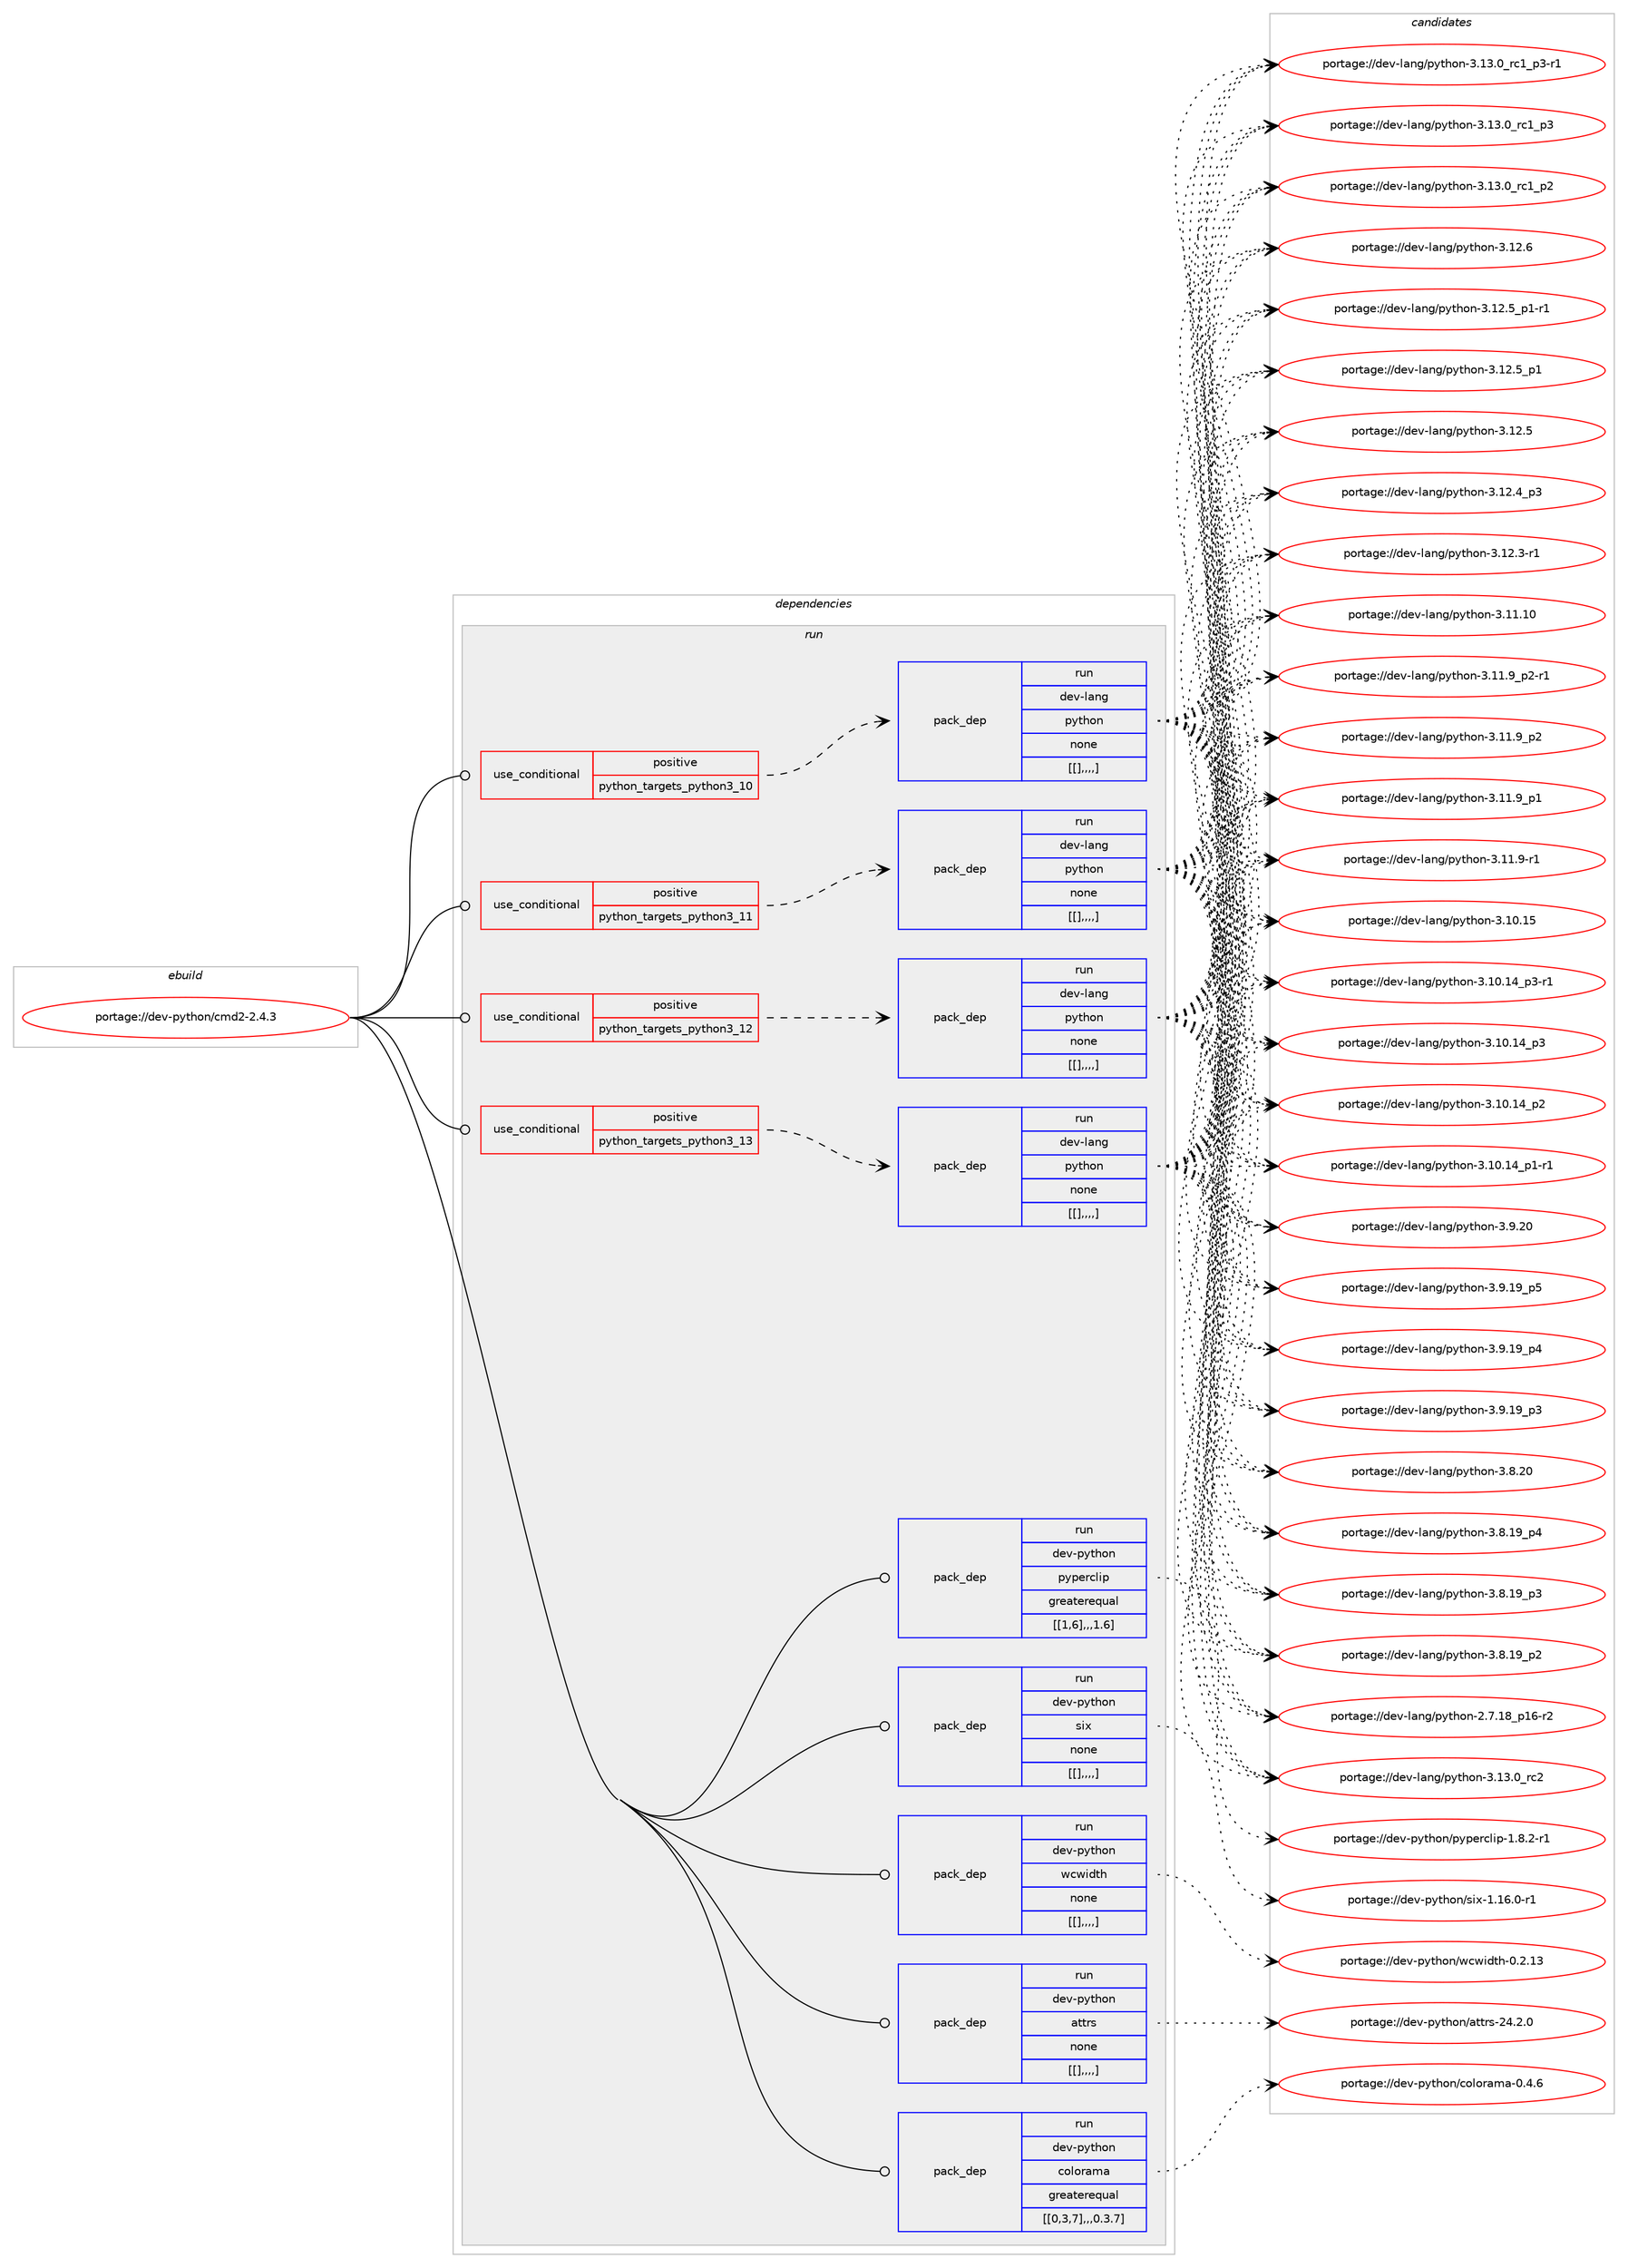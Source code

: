 digraph prolog {

# *************
# Graph options
# *************

newrank=true;
concentrate=true;
compound=true;
graph [rankdir=LR,fontname=Helvetica,fontsize=10,ranksep=1.5];#, ranksep=2.5, nodesep=0.2];
edge  [arrowhead=vee];
node  [fontname=Helvetica,fontsize=10];

# **********
# The ebuild
# **********

subgraph cluster_leftcol {
color=gray;
label=<<i>ebuild</i>>;
id [label="portage://dev-python/cmd2-2.4.3", color=red, width=4, href="../dev-python/cmd2-2.4.3.svg"];
}

# ****************
# The dependencies
# ****************

subgraph cluster_midcol {
color=gray;
label=<<i>dependencies</i>>;
subgraph cluster_compile {
fillcolor="#eeeeee";
style=filled;
label=<<i>compile</i>>;
}
subgraph cluster_compileandrun {
fillcolor="#eeeeee";
style=filled;
label=<<i>compile and run</i>>;
}
subgraph cluster_run {
fillcolor="#eeeeee";
style=filled;
label=<<i>run</i>>;
subgraph cond32334 {
dependency144837 [label=<<TABLE BORDER="0" CELLBORDER="1" CELLSPACING="0" CELLPADDING="4"><TR><TD ROWSPAN="3" CELLPADDING="10">use_conditional</TD></TR><TR><TD>positive</TD></TR><TR><TD>python_targets_python3_10</TD></TR></TABLE>>, shape=none, color=red];
subgraph pack111286 {
dependency144838 [label=<<TABLE BORDER="0" CELLBORDER="1" CELLSPACING="0" CELLPADDING="4" WIDTH="220"><TR><TD ROWSPAN="6" CELLPADDING="30">pack_dep</TD></TR><TR><TD WIDTH="110">run</TD></TR><TR><TD>dev-lang</TD></TR><TR><TD>python</TD></TR><TR><TD>none</TD></TR><TR><TD>[[],,,,]</TD></TR></TABLE>>, shape=none, color=blue];
}
dependency144837:e -> dependency144838:w [weight=20,style="dashed",arrowhead="vee"];
}
id:e -> dependency144837:w [weight=20,style="solid",arrowhead="odot"];
subgraph cond32335 {
dependency144839 [label=<<TABLE BORDER="0" CELLBORDER="1" CELLSPACING="0" CELLPADDING="4"><TR><TD ROWSPAN="3" CELLPADDING="10">use_conditional</TD></TR><TR><TD>positive</TD></TR><TR><TD>python_targets_python3_11</TD></TR></TABLE>>, shape=none, color=red];
subgraph pack111287 {
dependency144840 [label=<<TABLE BORDER="0" CELLBORDER="1" CELLSPACING="0" CELLPADDING="4" WIDTH="220"><TR><TD ROWSPAN="6" CELLPADDING="30">pack_dep</TD></TR><TR><TD WIDTH="110">run</TD></TR><TR><TD>dev-lang</TD></TR><TR><TD>python</TD></TR><TR><TD>none</TD></TR><TR><TD>[[],,,,]</TD></TR></TABLE>>, shape=none, color=blue];
}
dependency144839:e -> dependency144840:w [weight=20,style="dashed",arrowhead="vee"];
}
id:e -> dependency144839:w [weight=20,style="solid",arrowhead="odot"];
subgraph cond32336 {
dependency144841 [label=<<TABLE BORDER="0" CELLBORDER="1" CELLSPACING="0" CELLPADDING="4"><TR><TD ROWSPAN="3" CELLPADDING="10">use_conditional</TD></TR><TR><TD>positive</TD></TR><TR><TD>python_targets_python3_12</TD></TR></TABLE>>, shape=none, color=red];
subgraph pack111288 {
dependency144842 [label=<<TABLE BORDER="0" CELLBORDER="1" CELLSPACING="0" CELLPADDING="4" WIDTH="220"><TR><TD ROWSPAN="6" CELLPADDING="30">pack_dep</TD></TR><TR><TD WIDTH="110">run</TD></TR><TR><TD>dev-lang</TD></TR><TR><TD>python</TD></TR><TR><TD>none</TD></TR><TR><TD>[[],,,,]</TD></TR></TABLE>>, shape=none, color=blue];
}
dependency144841:e -> dependency144842:w [weight=20,style="dashed",arrowhead="vee"];
}
id:e -> dependency144841:w [weight=20,style="solid",arrowhead="odot"];
subgraph cond32337 {
dependency144843 [label=<<TABLE BORDER="0" CELLBORDER="1" CELLSPACING="0" CELLPADDING="4"><TR><TD ROWSPAN="3" CELLPADDING="10">use_conditional</TD></TR><TR><TD>positive</TD></TR><TR><TD>python_targets_python3_13</TD></TR></TABLE>>, shape=none, color=red];
subgraph pack111289 {
dependency144844 [label=<<TABLE BORDER="0" CELLBORDER="1" CELLSPACING="0" CELLPADDING="4" WIDTH="220"><TR><TD ROWSPAN="6" CELLPADDING="30">pack_dep</TD></TR><TR><TD WIDTH="110">run</TD></TR><TR><TD>dev-lang</TD></TR><TR><TD>python</TD></TR><TR><TD>none</TD></TR><TR><TD>[[],,,,]</TD></TR></TABLE>>, shape=none, color=blue];
}
dependency144843:e -> dependency144844:w [weight=20,style="dashed",arrowhead="vee"];
}
id:e -> dependency144843:w [weight=20,style="solid",arrowhead="odot"];
subgraph pack111290 {
dependency144845 [label=<<TABLE BORDER="0" CELLBORDER="1" CELLSPACING="0" CELLPADDING="4" WIDTH="220"><TR><TD ROWSPAN="6" CELLPADDING="30">pack_dep</TD></TR><TR><TD WIDTH="110">run</TD></TR><TR><TD>dev-python</TD></TR><TR><TD>attrs</TD></TR><TR><TD>none</TD></TR><TR><TD>[[],,,,]</TD></TR></TABLE>>, shape=none, color=blue];
}
id:e -> dependency144845:w [weight=20,style="solid",arrowhead="odot"];
subgraph pack111291 {
dependency144846 [label=<<TABLE BORDER="0" CELLBORDER="1" CELLSPACING="0" CELLPADDING="4" WIDTH="220"><TR><TD ROWSPAN="6" CELLPADDING="30">pack_dep</TD></TR><TR><TD WIDTH="110">run</TD></TR><TR><TD>dev-python</TD></TR><TR><TD>colorama</TD></TR><TR><TD>greaterequal</TD></TR><TR><TD>[[0,3,7],,,0.3.7]</TD></TR></TABLE>>, shape=none, color=blue];
}
id:e -> dependency144846:w [weight=20,style="solid",arrowhead="odot"];
subgraph pack111292 {
dependency144847 [label=<<TABLE BORDER="0" CELLBORDER="1" CELLSPACING="0" CELLPADDING="4" WIDTH="220"><TR><TD ROWSPAN="6" CELLPADDING="30">pack_dep</TD></TR><TR><TD WIDTH="110">run</TD></TR><TR><TD>dev-python</TD></TR><TR><TD>pyperclip</TD></TR><TR><TD>greaterequal</TD></TR><TR><TD>[[1,6],,,1.6]</TD></TR></TABLE>>, shape=none, color=blue];
}
id:e -> dependency144847:w [weight=20,style="solid",arrowhead="odot"];
subgraph pack111293 {
dependency144848 [label=<<TABLE BORDER="0" CELLBORDER="1" CELLSPACING="0" CELLPADDING="4" WIDTH="220"><TR><TD ROWSPAN="6" CELLPADDING="30">pack_dep</TD></TR><TR><TD WIDTH="110">run</TD></TR><TR><TD>dev-python</TD></TR><TR><TD>six</TD></TR><TR><TD>none</TD></TR><TR><TD>[[],,,,]</TD></TR></TABLE>>, shape=none, color=blue];
}
id:e -> dependency144848:w [weight=20,style="solid",arrowhead="odot"];
subgraph pack111294 {
dependency144849 [label=<<TABLE BORDER="0" CELLBORDER="1" CELLSPACING="0" CELLPADDING="4" WIDTH="220"><TR><TD ROWSPAN="6" CELLPADDING="30">pack_dep</TD></TR><TR><TD WIDTH="110">run</TD></TR><TR><TD>dev-python</TD></TR><TR><TD>wcwidth</TD></TR><TR><TD>none</TD></TR><TR><TD>[[],,,,]</TD></TR></TABLE>>, shape=none, color=blue];
}
id:e -> dependency144849:w [weight=20,style="solid",arrowhead="odot"];
}
}

# **************
# The candidates
# **************

subgraph cluster_choices {
rank=same;
color=gray;
label=<<i>candidates</i>>;

subgraph choice111286 {
color=black;
nodesep=1;
choice10010111845108971101034711212111610411111045514649514648951149950 [label="portage://dev-lang/python-3.13.0_rc2", color=red, width=4,href="../dev-lang/python-3.13.0_rc2.svg"];
choice1001011184510897110103471121211161041111104551464951464895114994995112514511449 [label="portage://dev-lang/python-3.13.0_rc1_p3-r1", color=red, width=4,href="../dev-lang/python-3.13.0_rc1_p3-r1.svg"];
choice100101118451089711010347112121116104111110455146495146489511499499511251 [label="portage://dev-lang/python-3.13.0_rc1_p3", color=red, width=4,href="../dev-lang/python-3.13.0_rc1_p3.svg"];
choice100101118451089711010347112121116104111110455146495146489511499499511250 [label="portage://dev-lang/python-3.13.0_rc1_p2", color=red, width=4,href="../dev-lang/python-3.13.0_rc1_p2.svg"];
choice10010111845108971101034711212111610411111045514649504654 [label="portage://dev-lang/python-3.12.6", color=red, width=4,href="../dev-lang/python-3.12.6.svg"];
choice1001011184510897110103471121211161041111104551464950465395112494511449 [label="portage://dev-lang/python-3.12.5_p1-r1", color=red, width=4,href="../dev-lang/python-3.12.5_p1-r1.svg"];
choice100101118451089711010347112121116104111110455146495046539511249 [label="portage://dev-lang/python-3.12.5_p1", color=red, width=4,href="../dev-lang/python-3.12.5_p1.svg"];
choice10010111845108971101034711212111610411111045514649504653 [label="portage://dev-lang/python-3.12.5", color=red, width=4,href="../dev-lang/python-3.12.5.svg"];
choice100101118451089711010347112121116104111110455146495046529511251 [label="portage://dev-lang/python-3.12.4_p3", color=red, width=4,href="../dev-lang/python-3.12.4_p3.svg"];
choice100101118451089711010347112121116104111110455146495046514511449 [label="portage://dev-lang/python-3.12.3-r1", color=red, width=4,href="../dev-lang/python-3.12.3-r1.svg"];
choice1001011184510897110103471121211161041111104551464949464948 [label="portage://dev-lang/python-3.11.10", color=red, width=4,href="../dev-lang/python-3.11.10.svg"];
choice1001011184510897110103471121211161041111104551464949465795112504511449 [label="portage://dev-lang/python-3.11.9_p2-r1", color=red, width=4,href="../dev-lang/python-3.11.9_p2-r1.svg"];
choice100101118451089711010347112121116104111110455146494946579511250 [label="portage://dev-lang/python-3.11.9_p2", color=red, width=4,href="../dev-lang/python-3.11.9_p2.svg"];
choice100101118451089711010347112121116104111110455146494946579511249 [label="portage://dev-lang/python-3.11.9_p1", color=red, width=4,href="../dev-lang/python-3.11.9_p1.svg"];
choice100101118451089711010347112121116104111110455146494946574511449 [label="portage://dev-lang/python-3.11.9-r1", color=red, width=4,href="../dev-lang/python-3.11.9-r1.svg"];
choice1001011184510897110103471121211161041111104551464948464953 [label="portage://dev-lang/python-3.10.15", color=red, width=4,href="../dev-lang/python-3.10.15.svg"];
choice100101118451089711010347112121116104111110455146494846495295112514511449 [label="portage://dev-lang/python-3.10.14_p3-r1", color=red, width=4,href="../dev-lang/python-3.10.14_p3-r1.svg"];
choice10010111845108971101034711212111610411111045514649484649529511251 [label="portage://dev-lang/python-3.10.14_p3", color=red, width=4,href="../dev-lang/python-3.10.14_p3.svg"];
choice10010111845108971101034711212111610411111045514649484649529511250 [label="portage://dev-lang/python-3.10.14_p2", color=red, width=4,href="../dev-lang/python-3.10.14_p2.svg"];
choice100101118451089711010347112121116104111110455146494846495295112494511449 [label="portage://dev-lang/python-3.10.14_p1-r1", color=red, width=4,href="../dev-lang/python-3.10.14_p1-r1.svg"];
choice10010111845108971101034711212111610411111045514657465048 [label="portage://dev-lang/python-3.9.20", color=red, width=4,href="../dev-lang/python-3.9.20.svg"];
choice100101118451089711010347112121116104111110455146574649579511253 [label="portage://dev-lang/python-3.9.19_p5", color=red, width=4,href="../dev-lang/python-3.9.19_p5.svg"];
choice100101118451089711010347112121116104111110455146574649579511252 [label="portage://dev-lang/python-3.9.19_p4", color=red, width=4,href="../dev-lang/python-3.9.19_p4.svg"];
choice100101118451089711010347112121116104111110455146574649579511251 [label="portage://dev-lang/python-3.9.19_p3", color=red, width=4,href="../dev-lang/python-3.9.19_p3.svg"];
choice10010111845108971101034711212111610411111045514656465048 [label="portage://dev-lang/python-3.8.20", color=red, width=4,href="../dev-lang/python-3.8.20.svg"];
choice100101118451089711010347112121116104111110455146564649579511252 [label="portage://dev-lang/python-3.8.19_p4", color=red, width=4,href="../dev-lang/python-3.8.19_p4.svg"];
choice100101118451089711010347112121116104111110455146564649579511251 [label="portage://dev-lang/python-3.8.19_p3", color=red, width=4,href="../dev-lang/python-3.8.19_p3.svg"];
choice100101118451089711010347112121116104111110455146564649579511250 [label="portage://dev-lang/python-3.8.19_p2", color=red, width=4,href="../dev-lang/python-3.8.19_p2.svg"];
choice100101118451089711010347112121116104111110455046554649569511249544511450 [label="portage://dev-lang/python-2.7.18_p16-r2", color=red, width=4,href="../dev-lang/python-2.7.18_p16-r2.svg"];
dependency144838:e -> choice10010111845108971101034711212111610411111045514649514648951149950:w [style=dotted,weight="100"];
dependency144838:e -> choice1001011184510897110103471121211161041111104551464951464895114994995112514511449:w [style=dotted,weight="100"];
dependency144838:e -> choice100101118451089711010347112121116104111110455146495146489511499499511251:w [style=dotted,weight="100"];
dependency144838:e -> choice100101118451089711010347112121116104111110455146495146489511499499511250:w [style=dotted,weight="100"];
dependency144838:e -> choice10010111845108971101034711212111610411111045514649504654:w [style=dotted,weight="100"];
dependency144838:e -> choice1001011184510897110103471121211161041111104551464950465395112494511449:w [style=dotted,weight="100"];
dependency144838:e -> choice100101118451089711010347112121116104111110455146495046539511249:w [style=dotted,weight="100"];
dependency144838:e -> choice10010111845108971101034711212111610411111045514649504653:w [style=dotted,weight="100"];
dependency144838:e -> choice100101118451089711010347112121116104111110455146495046529511251:w [style=dotted,weight="100"];
dependency144838:e -> choice100101118451089711010347112121116104111110455146495046514511449:w [style=dotted,weight="100"];
dependency144838:e -> choice1001011184510897110103471121211161041111104551464949464948:w [style=dotted,weight="100"];
dependency144838:e -> choice1001011184510897110103471121211161041111104551464949465795112504511449:w [style=dotted,weight="100"];
dependency144838:e -> choice100101118451089711010347112121116104111110455146494946579511250:w [style=dotted,weight="100"];
dependency144838:e -> choice100101118451089711010347112121116104111110455146494946579511249:w [style=dotted,weight="100"];
dependency144838:e -> choice100101118451089711010347112121116104111110455146494946574511449:w [style=dotted,weight="100"];
dependency144838:e -> choice1001011184510897110103471121211161041111104551464948464953:w [style=dotted,weight="100"];
dependency144838:e -> choice100101118451089711010347112121116104111110455146494846495295112514511449:w [style=dotted,weight="100"];
dependency144838:e -> choice10010111845108971101034711212111610411111045514649484649529511251:w [style=dotted,weight="100"];
dependency144838:e -> choice10010111845108971101034711212111610411111045514649484649529511250:w [style=dotted,weight="100"];
dependency144838:e -> choice100101118451089711010347112121116104111110455146494846495295112494511449:w [style=dotted,weight="100"];
dependency144838:e -> choice10010111845108971101034711212111610411111045514657465048:w [style=dotted,weight="100"];
dependency144838:e -> choice100101118451089711010347112121116104111110455146574649579511253:w [style=dotted,weight="100"];
dependency144838:e -> choice100101118451089711010347112121116104111110455146574649579511252:w [style=dotted,weight="100"];
dependency144838:e -> choice100101118451089711010347112121116104111110455146574649579511251:w [style=dotted,weight="100"];
dependency144838:e -> choice10010111845108971101034711212111610411111045514656465048:w [style=dotted,weight="100"];
dependency144838:e -> choice100101118451089711010347112121116104111110455146564649579511252:w [style=dotted,weight="100"];
dependency144838:e -> choice100101118451089711010347112121116104111110455146564649579511251:w [style=dotted,weight="100"];
dependency144838:e -> choice100101118451089711010347112121116104111110455146564649579511250:w [style=dotted,weight="100"];
dependency144838:e -> choice100101118451089711010347112121116104111110455046554649569511249544511450:w [style=dotted,weight="100"];
}
subgraph choice111287 {
color=black;
nodesep=1;
choice10010111845108971101034711212111610411111045514649514648951149950 [label="portage://dev-lang/python-3.13.0_rc2", color=red, width=4,href="../dev-lang/python-3.13.0_rc2.svg"];
choice1001011184510897110103471121211161041111104551464951464895114994995112514511449 [label="portage://dev-lang/python-3.13.0_rc1_p3-r1", color=red, width=4,href="../dev-lang/python-3.13.0_rc1_p3-r1.svg"];
choice100101118451089711010347112121116104111110455146495146489511499499511251 [label="portage://dev-lang/python-3.13.0_rc1_p3", color=red, width=4,href="../dev-lang/python-3.13.0_rc1_p3.svg"];
choice100101118451089711010347112121116104111110455146495146489511499499511250 [label="portage://dev-lang/python-3.13.0_rc1_p2", color=red, width=4,href="../dev-lang/python-3.13.0_rc1_p2.svg"];
choice10010111845108971101034711212111610411111045514649504654 [label="portage://dev-lang/python-3.12.6", color=red, width=4,href="../dev-lang/python-3.12.6.svg"];
choice1001011184510897110103471121211161041111104551464950465395112494511449 [label="portage://dev-lang/python-3.12.5_p1-r1", color=red, width=4,href="../dev-lang/python-3.12.5_p1-r1.svg"];
choice100101118451089711010347112121116104111110455146495046539511249 [label="portage://dev-lang/python-3.12.5_p1", color=red, width=4,href="../dev-lang/python-3.12.5_p1.svg"];
choice10010111845108971101034711212111610411111045514649504653 [label="portage://dev-lang/python-3.12.5", color=red, width=4,href="../dev-lang/python-3.12.5.svg"];
choice100101118451089711010347112121116104111110455146495046529511251 [label="portage://dev-lang/python-3.12.4_p3", color=red, width=4,href="../dev-lang/python-3.12.4_p3.svg"];
choice100101118451089711010347112121116104111110455146495046514511449 [label="portage://dev-lang/python-3.12.3-r1", color=red, width=4,href="../dev-lang/python-3.12.3-r1.svg"];
choice1001011184510897110103471121211161041111104551464949464948 [label="portage://dev-lang/python-3.11.10", color=red, width=4,href="../dev-lang/python-3.11.10.svg"];
choice1001011184510897110103471121211161041111104551464949465795112504511449 [label="portage://dev-lang/python-3.11.9_p2-r1", color=red, width=4,href="../dev-lang/python-3.11.9_p2-r1.svg"];
choice100101118451089711010347112121116104111110455146494946579511250 [label="portage://dev-lang/python-3.11.9_p2", color=red, width=4,href="../dev-lang/python-3.11.9_p2.svg"];
choice100101118451089711010347112121116104111110455146494946579511249 [label="portage://dev-lang/python-3.11.9_p1", color=red, width=4,href="../dev-lang/python-3.11.9_p1.svg"];
choice100101118451089711010347112121116104111110455146494946574511449 [label="portage://dev-lang/python-3.11.9-r1", color=red, width=4,href="../dev-lang/python-3.11.9-r1.svg"];
choice1001011184510897110103471121211161041111104551464948464953 [label="portage://dev-lang/python-3.10.15", color=red, width=4,href="../dev-lang/python-3.10.15.svg"];
choice100101118451089711010347112121116104111110455146494846495295112514511449 [label="portage://dev-lang/python-3.10.14_p3-r1", color=red, width=4,href="../dev-lang/python-3.10.14_p3-r1.svg"];
choice10010111845108971101034711212111610411111045514649484649529511251 [label="portage://dev-lang/python-3.10.14_p3", color=red, width=4,href="../dev-lang/python-3.10.14_p3.svg"];
choice10010111845108971101034711212111610411111045514649484649529511250 [label="portage://dev-lang/python-3.10.14_p2", color=red, width=4,href="../dev-lang/python-3.10.14_p2.svg"];
choice100101118451089711010347112121116104111110455146494846495295112494511449 [label="portage://dev-lang/python-3.10.14_p1-r1", color=red, width=4,href="../dev-lang/python-3.10.14_p1-r1.svg"];
choice10010111845108971101034711212111610411111045514657465048 [label="portage://dev-lang/python-3.9.20", color=red, width=4,href="../dev-lang/python-3.9.20.svg"];
choice100101118451089711010347112121116104111110455146574649579511253 [label="portage://dev-lang/python-3.9.19_p5", color=red, width=4,href="../dev-lang/python-3.9.19_p5.svg"];
choice100101118451089711010347112121116104111110455146574649579511252 [label="portage://dev-lang/python-3.9.19_p4", color=red, width=4,href="../dev-lang/python-3.9.19_p4.svg"];
choice100101118451089711010347112121116104111110455146574649579511251 [label="portage://dev-lang/python-3.9.19_p3", color=red, width=4,href="../dev-lang/python-3.9.19_p3.svg"];
choice10010111845108971101034711212111610411111045514656465048 [label="portage://dev-lang/python-3.8.20", color=red, width=4,href="../dev-lang/python-3.8.20.svg"];
choice100101118451089711010347112121116104111110455146564649579511252 [label="portage://dev-lang/python-3.8.19_p4", color=red, width=4,href="../dev-lang/python-3.8.19_p4.svg"];
choice100101118451089711010347112121116104111110455146564649579511251 [label="portage://dev-lang/python-3.8.19_p3", color=red, width=4,href="../dev-lang/python-3.8.19_p3.svg"];
choice100101118451089711010347112121116104111110455146564649579511250 [label="portage://dev-lang/python-3.8.19_p2", color=red, width=4,href="../dev-lang/python-3.8.19_p2.svg"];
choice100101118451089711010347112121116104111110455046554649569511249544511450 [label="portage://dev-lang/python-2.7.18_p16-r2", color=red, width=4,href="../dev-lang/python-2.7.18_p16-r2.svg"];
dependency144840:e -> choice10010111845108971101034711212111610411111045514649514648951149950:w [style=dotted,weight="100"];
dependency144840:e -> choice1001011184510897110103471121211161041111104551464951464895114994995112514511449:w [style=dotted,weight="100"];
dependency144840:e -> choice100101118451089711010347112121116104111110455146495146489511499499511251:w [style=dotted,weight="100"];
dependency144840:e -> choice100101118451089711010347112121116104111110455146495146489511499499511250:w [style=dotted,weight="100"];
dependency144840:e -> choice10010111845108971101034711212111610411111045514649504654:w [style=dotted,weight="100"];
dependency144840:e -> choice1001011184510897110103471121211161041111104551464950465395112494511449:w [style=dotted,weight="100"];
dependency144840:e -> choice100101118451089711010347112121116104111110455146495046539511249:w [style=dotted,weight="100"];
dependency144840:e -> choice10010111845108971101034711212111610411111045514649504653:w [style=dotted,weight="100"];
dependency144840:e -> choice100101118451089711010347112121116104111110455146495046529511251:w [style=dotted,weight="100"];
dependency144840:e -> choice100101118451089711010347112121116104111110455146495046514511449:w [style=dotted,weight="100"];
dependency144840:e -> choice1001011184510897110103471121211161041111104551464949464948:w [style=dotted,weight="100"];
dependency144840:e -> choice1001011184510897110103471121211161041111104551464949465795112504511449:w [style=dotted,weight="100"];
dependency144840:e -> choice100101118451089711010347112121116104111110455146494946579511250:w [style=dotted,weight="100"];
dependency144840:e -> choice100101118451089711010347112121116104111110455146494946579511249:w [style=dotted,weight="100"];
dependency144840:e -> choice100101118451089711010347112121116104111110455146494946574511449:w [style=dotted,weight="100"];
dependency144840:e -> choice1001011184510897110103471121211161041111104551464948464953:w [style=dotted,weight="100"];
dependency144840:e -> choice100101118451089711010347112121116104111110455146494846495295112514511449:w [style=dotted,weight="100"];
dependency144840:e -> choice10010111845108971101034711212111610411111045514649484649529511251:w [style=dotted,weight="100"];
dependency144840:e -> choice10010111845108971101034711212111610411111045514649484649529511250:w [style=dotted,weight="100"];
dependency144840:e -> choice100101118451089711010347112121116104111110455146494846495295112494511449:w [style=dotted,weight="100"];
dependency144840:e -> choice10010111845108971101034711212111610411111045514657465048:w [style=dotted,weight="100"];
dependency144840:e -> choice100101118451089711010347112121116104111110455146574649579511253:w [style=dotted,weight="100"];
dependency144840:e -> choice100101118451089711010347112121116104111110455146574649579511252:w [style=dotted,weight="100"];
dependency144840:e -> choice100101118451089711010347112121116104111110455146574649579511251:w [style=dotted,weight="100"];
dependency144840:e -> choice10010111845108971101034711212111610411111045514656465048:w [style=dotted,weight="100"];
dependency144840:e -> choice100101118451089711010347112121116104111110455146564649579511252:w [style=dotted,weight="100"];
dependency144840:e -> choice100101118451089711010347112121116104111110455146564649579511251:w [style=dotted,weight="100"];
dependency144840:e -> choice100101118451089711010347112121116104111110455146564649579511250:w [style=dotted,weight="100"];
dependency144840:e -> choice100101118451089711010347112121116104111110455046554649569511249544511450:w [style=dotted,weight="100"];
}
subgraph choice111288 {
color=black;
nodesep=1;
choice10010111845108971101034711212111610411111045514649514648951149950 [label="portage://dev-lang/python-3.13.0_rc2", color=red, width=4,href="../dev-lang/python-3.13.0_rc2.svg"];
choice1001011184510897110103471121211161041111104551464951464895114994995112514511449 [label="portage://dev-lang/python-3.13.0_rc1_p3-r1", color=red, width=4,href="../dev-lang/python-3.13.0_rc1_p3-r1.svg"];
choice100101118451089711010347112121116104111110455146495146489511499499511251 [label="portage://dev-lang/python-3.13.0_rc1_p3", color=red, width=4,href="../dev-lang/python-3.13.0_rc1_p3.svg"];
choice100101118451089711010347112121116104111110455146495146489511499499511250 [label="portage://dev-lang/python-3.13.0_rc1_p2", color=red, width=4,href="../dev-lang/python-3.13.0_rc1_p2.svg"];
choice10010111845108971101034711212111610411111045514649504654 [label="portage://dev-lang/python-3.12.6", color=red, width=4,href="../dev-lang/python-3.12.6.svg"];
choice1001011184510897110103471121211161041111104551464950465395112494511449 [label="portage://dev-lang/python-3.12.5_p1-r1", color=red, width=4,href="../dev-lang/python-3.12.5_p1-r1.svg"];
choice100101118451089711010347112121116104111110455146495046539511249 [label="portage://dev-lang/python-3.12.5_p1", color=red, width=4,href="../dev-lang/python-3.12.5_p1.svg"];
choice10010111845108971101034711212111610411111045514649504653 [label="portage://dev-lang/python-3.12.5", color=red, width=4,href="../dev-lang/python-3.12.5.svg"];
choice100101118451089711010347112121116104111110455146495046529511251 [label="portage://dev-lang/python-3.12.4_p3", color=red, width=4,href="../dev-lang/python-3.12.4_p3.svg"];
choice100101118451089711010347112121116104111110455146495046514511449 [label="portage://dev-lang/python-3.12.3-r1", color=red, width=4,href="../dev-lang/python-3.12.3-r1.svg"];
choice1001011184510897110103471121211161041111104551464949464948 [label="portage://dev-lang/python-3.11.10", color=red, width=4,href="../dev-lang/python-3.11.10.svg"];
choice1001011184510897110103471121211161041111104551464949465795112504511449 [label="portage://dev-lang/python-3.11.9_p2-r1", color=red, width=4,href="../dev-lang/python-3.11.9_p2-r1.svg"];
choice100101118451089711010347112121116104111110455146494946579511250 [label="portage://dev-lang/python-3.11.9_p2", color=red, width=4,href="../dev-lang/python-3.11.9_p2.svg"];
choice100101118451089711010347112121116104111110455146494946579511249 [label="portage://dev-lang/python-3.11.9_p1", color=red, width=4,href="../dev-lang/python-3.11.9_p1.svg"];
choice100101118451089711010347112121116104111110455146494946574511449 [label="portage://dev-lang/python-3.11.9-r1", color=red, width=4,href="../dev-lang/python-3.11.9-r1.svg"];
choice1001011184510897110103471121211161041111104551464948464953 [label="portage://dev-lang/python-3.10.15", color=red, width=4,href="../dev-lang/python-3.10.15.svg"];
choice100101118451089711010347112121116104111110455146494846495295112514511449 [label="portage://dev-lang/python-3.10.14_p3-r1", color=red, width=4,href="../dev-lang/python-3.10.14_p3-r1.svg"];
choice10010111845108971101034711212111610411111045514649484649529511251 [label="portage://dev-lang/python-3.10.14_p3", color=red, width=4,href="../dev-lang/python-3.10.14_p3.svg"];
choice10010111845108971101034711212111610411111045514649484649529511250 [label="portage://dev-lang/python-3.10.14_p2", color=red, width=4,href="../dev-lang/python-3.10.14_p2.svg"];
choice100101118451089711010347112121116104111110455146494846495295112494511449 [label="portage://dev-lang/python-3.10.14_p1-r1", color=red, width=4,href="../dev-lang/python-3.10.14_p1-r1.svg"];
choice10010111845108971101034711212111610411111045514657465048 [label="portage://dev-lang/python-3.9.20", color=red, width=4,href="../dev-lang/python-3.9.20.svg"];
choice100101118451089711010347112121116104111110455146574649579511253 [label="portage://dev-lang/python-3.9.19_p5", color=red, width=4,href="../dev-lang/python-3.9.19_p5.svg"];
choice100101118451089711010347112121116104111110455146574649579511252 [label="portage://dev-lang/python-3.9.19_p4", color=red, width=4,href="../dev-lang/python-3.9.19_p4.svg"];
choice100101118451089711010347112121116104111110455146574649579511251 [label="portage://dev-lang/python-3.9.19_p3", color=red, width=4,href="../dev-lang/python-3.9.19_p3.svg"];
choice10010111845108971101034711212111610411111045514656465048 [label="portage://dev-lang/python-3.8.20", color=red, width=4,href="../dev-lang/python-3.8.20.svg"];
choice100101118451089711010347112121116104111110455146564649579511252 [label="portage://dev-lang/python-3.8.19_p4", color=red, width=4,href="../dev-lang/python-3.8.19_p4.svg"];
choice100101118451089711010347112121116104111110455146564649579511251 [label="portage://dev-lang/python-3.8.19_p3", color=red, width=4,href="../dev-lang/python-3.8.19_p3.svg"];
choice100101118451089711010347112121116104111110455146564649579511250 [label="portage://dev-lang/python-3.8.19_p2", color=red, width=4,href="../dev-lang/python-3.8.19_p2.svg"];
choice100101118451089711010347112121116104111110455046554649569511249544511450 [label="portage://dev-lang/python-2.7.18_p16-r2", color=red, width=4,href="../dev-lang/python-2.7.18_p16-r2.svg"];
dependency144842:e -> choice10010111845108971101034711212111610411111045514649514648951149950:w [style=dotted,weight="100"];
dependency144842:e -> choice1001011184510897110103471121211161041111104551464951464895114994995112514511449:w [style=dotted,weight="100"];
dependency144842:e -> choice100101118451089711010347112121116104111110455146495146489511499499511251:w [style=dotted,weight="100"];
dependency144842:e -> choice100101118451089711010347112121116104111110455146495146489511499499511250:w [style=dotted,weight="100"];
dependency144842:e -> choice10010111845108971101034711212111610411111045514649504654:w [style=dotted,weight="100"];
dependency144842:e -> choice1001011184510897110103471121211161041111104551464950465395112494511449:w [style=dotted,weight="100"];
dependency144842:e -> choice100101118451089711010347112121116104111110455146495046539511249:w [style=dotted,weight="100"];
dependency144842:e -> choice10010111845108971101034711212111610411111045514649504653:w [style=dotted,weight="100"];
dependency144842:e -> choice100101118451089711010347112121116104111110455146495046529511251:w [style=dotted,weight="100"];
dependency144842:e -> choice100101118451089711010347112121116104111110455146495046514511449:w [style=dotted,weight="100"];
dependency144842:e -> choice1001011184510897110103471121211161041111104551464949464948:w [style=dotted,weight="100"];
dependency144842:e -> choice1001011184510897110103471121211161041111104551464949465795112504511449:w [style=dotted,weight="100"];
dependency144842:e -> choice100101118451089711010347112121116104111110455146494946579511250:w [style=dotted,weight="100"];
dependency144842:e -> choice100101118451089711010347112121116104111110455146494946579511249:w [style=dotted,weight="100"];
dependency144842:e -> choice100101118451089711010347112121116104111110455146494946574511449:w [style=dotted,weight="100"];
dependency144842:e -> choice1001011184510897110103471121211161041111104551464948464953:w [style=dotted,weight="100"];
dependency144842:e -> choice100101118451089711010347112121116104111110455146494846495295112514511449:w [style=dotted,weight="100"];
dependency144842:e -> choice10010111845108971101034711212111610411111045514649484649529511251:w [style=dotted,weight="100"];
dependency144842:e -> choice10010111845108971101034711212111610411111045514649484649529511250:w [style=dotted,weight="100"];
dependency144842:e -> choice100101118451089711010347112121116104111110455146494846495295112494511449:w [style=dotted,weight="100"];
dependency144842:e -> choice10010111845108971101034711212111610411111045514657465048:w [style=dotted,weight="100"];
dependency144842:e -> choice100101118451089711010347112121116104111110455146574649579511253:w [style=dotted,weight="100"];
dependency144842:e -> choice100101118451089711010347112121116104111110455146574649579511252:w [style=dotted,weight="100"];
dependency144842:e -> choice100101118451089711010347112121116104111110455146574649579511251:w [style=dotted,weight="100"];
dependency144842:e -> choice10010111845108971101034711212111610411111045514656465048:w [style=dotted,weight="100"];
dependency144842:e -> choice100101118451089711010347112121116104111110455146564649579511252:w [style=dotted,weight="100"];
dependency144842:e -> choice100101118451089711010347112121116104111110455146564649579511251:w [style=dotted,weight="100"];
dependency144842:e -> choice100101118451089711010347112121116104111110455146564649579511250:w [style=dotted,weight="100"];
dependency144842:e -> choice100101118451089711010347112121116104111110455046554649569511249544511450:w [style=dotted,weight="100"];
}
subgraph choice111289 {
color=black;
nodesep=1;
choice10010111845108971101034711212111610411111045514649514648951149950 [label="portage://dev-lang/python-3.13.0_rc2", color=red, width=4,href="../dev-lang/python-3.13.0_rc2.svg"];
choice1001011184510897110103471121211161041111104551464951464895114994995112514511449 [label="portage://dev-lang/python-3.13.0_rc1_p3-r1", color=red, width=4,href="../dev-lang/python-3.13.0_rc1_p3-r1.svg"];
choice100101118451089711010347112121116104111110455146495146489511499499511251 [label="portage://dev-lang/python-3.13.0_rc1_p3", color=red, width=4,href="../dev-lang/python-3.13.0_rc1_p3.svg"];
choice100101118451089711010347112121116104111110455146495146489511499499511250 [label="portage://dev-lang/python-3.13.0_rc1_p2", color=red, width=4,href="../dev-lang/python-3.13.0_rc1_p2.svg"];
choice10010111845108971101034711212111610411111045514649504654 [label="portage://dev-lang/python-3.12.6", color=red, width=4,href="../dev-lang/python-3.12.6.svg"];
choice1001011184510897110103471121211161041111104551464950465395112494511449 [label="portage://dev-lang/python-3.12.5_p1-r1", color=red, width=4,href="../dev-lang/python-3.12.5_p1-r1.svg"];
choice100101118451089711010347112121116104111110455146495046539511249 [label="portage://dev-lang/python-3.12.5_p1", color=red, width=4,href="../dev-lang/python-3.12.5_p1.svg"];
choice10010111845108971101034711212111610411111045514649504653 [label="portage://dev-lang/python-3.12.5", color=red, width=4,href="../dev-lang/python-3.12.5.svg"];
choice100101118451089711010347112121116104111110455146495046529511251 [label="portage://dev-lang/python-3.12.4_p3", color=red, width=4,href="../dev-lang/python-3.12.4_p3.svg"];
choice100101118451089711010347112121116104111110455146495046514511449 [label="portage://dev-lang/python-3.12.3-r1", color=red, width=4,href="../dev-lang/python-3.12.3-r1.svg"];
choice1001011184510897110103471121211161041111104551464949464948 [label="portage://dev-lang/python-3.11.10", color=red, width=4,href="../dev-lang/python-3.11.10.svg"];
choice1001011184510897110103471121211161041111104551464949465795112504511449 [label="portage://dev-lang/python-3.11.9_p2-r1", color=red, width=4,href="../dev-lang/python-3.11.9_p2-r1.svg"];
choice100101118451089711010347112121116104111110455146494946579511250 [label="portage://dev-lang/python-3.11.9_p2", color=red, width=4,href="../dev-lang/python-3.11.9_p2.svg"];
choice100101118451089711010347112121116104111110455146494946579511249 [label="portage://dev-lang/python-3.11.9_p1", color=red, width=4,href="../dev-lang/python-3.11.9_p1.svg"];
choice100101118451089711010347112121116104111110455146494946574511449 [label="portage://dev-lang/python-3.11.9-r1", color=red, width=4,href="../dev-lang/python-3.11.9-r1.svg"];
choice1001011184510897110103471121211161041111104551464948464953 [label="portage://dev-lang/python-3.10.15", color=red, width=4,href="../dev-lang/python-3.10.15.svg"];
choice100101118451089711010347112121116104111110455146494846495295112514511449 [label="portage://dev-lang/python-3.10.14_p3-r1", color=red, width=4,href="../dev-lang/python-3.10.14_p3-r1.svg"];
choice10010111845108971101034711212111610411111045514649484649529511251 [label="portage://dev-lang/python-3.10.14_p3", color=red, width=4,href="../dev-lang/python-3.10.14_p3.svg"];
choice10010111845108971101034711212111610411111045514649484649529511250 [label="portage://dev-lang/python-3.10.14_p2", color=red, width=4,href="../dev-lang/python-3.10.14_p2.svg"];
choice100101118451089711010347112121116104111110455146494846495295112494511449 [label="portage://dev-lang/python-3.10.14_p1-r1", color=red, width=4,href="../dev-lang/python-3.10.14_p1-r1.svg"];
choice10010111845108971101034711212111610411111045514657465048 [label="portage://dev-lang/python-3.9.20", color=red, width=4,href="../dev-lang/python-3.9.20.svg"];
choice100101118451089711010347112121116104111110455146574649579511253 [label="portage://dev-lang/python-3.9.19_p5", color=red, width=4,href="../dev-lang/python-3.9.19_p5.svg"];
choice100101118451089711010347112121116104111110455146574649579511252 [label="portage://dev-lang/python-3.9.19_p4", color=red, width=4,href="../dev-lang/python-3.9.19_p4.svg"];
choice100101118451089711010347112121116104111110455146574649579511251 [label="portage://dev-lang/python-3.9.19_p3", color=red, width=4,href="../dev-lang/python-3.9.19_p3.svg"];
choice10010111845108971101034711212111610411111045514656465048 [label="portage://dev-lang/python-3.8.20", color=red, width=4,href="../dev-lang/python-3.8.20.svg"];
choice100101118451089711010347112121116104111110455146564649579511252 [label="portage://dev-lang/python-3.8.19_p4", color=red, width=4,href="../dev-lang/python-3.8.19_p4.svg"];
choice100101118451089711010347112121116104111110455146564649579511251 [label="portage://dev-lang/python-3.8.19_p3", color=red, width=4,href="../dev-lang/python-3.8.19_p3.svg"];
choice100101118451089711010347112121116104111110455146564649579511250 [label="portage://dev-lang/python-3.8.19_p2", color=red, width=4,href="../dev-lang/python-3.8.19_p2.svg"];
choice100101118451089711010347112121116104111110455046554649569511249544511450 [label="portage://dev-lang/python-2.7.18_p16-r2", color=red, width=4,href="../dev-lang/python-2.7.18_p16-r2.svg"];
dependency144844:e -> choice10010111845108971101034711212111610411111045514649514648951149950:w [style=dotted,weight="100"];
dependency144844:e -> choice1001011184510897110103471121211161041111104551464951464895114994995112514511449:w [style=dotted,weight="100"];
dependency144844:e -> choice100101118451089711010347112121116104111110455146495146489511499499511251:w [style=dotted,weight="100"];
dependency144844:e -> choice100101118451089711010347112121116104111110455146495146489511499499511250:w [style=dotted,weight="100"];
dependency144844:e -> choice10010111845108971101034711212111610411111045514649504654:w [style=dotted,weight="100"];
dependency144844:e -> choice1001011184510897110103471121211161041111104551464950465395112494511449:w [style=dotted,weight="100"];
dependency144844:e -> choice100101118451089711010347112121116104111110455146495046539511249:w [style=dotted,weight="100"];
dependency144844:e -> choice10010111845108971101034711212111610411111045514649504653:w [style=dotted,weight="100"];
dependency144844:e -> choice100101118451089711010347112121116104111110455146495046529511251:w [style=dotted,weight="100"];
dependency144844:e -> choice100101118451089711010347112121116104111110455146495046514511449:w [style=dotted,weight="100"];
dependency144844:e -> choice1001011184510897110103471121211161041111104551464949464948:w [style=dotted,weight="100"];
dependency144844:e -> choice1001011184510897110103471121211161041111104551464949465795112504511449:w [style=dotted,weight="100"];
dependency144844:e -> choice100101118451089711010347112121116104111110455146494946579511250:w [style=dotted,weight="100"];
dependency144844:e -> choice100101118451089711010347112121116104111110455146494946579511249:w [style=dotted,weight="100"];
dependency144844:e -> choice100101118451089711010347112121116104111110455146494946574511449:w [style=dotted,weight="100"];
dependency144844:e -> choice1001011184510897110103471121211161041111104551464948464953:w [style=dotted,weight="100"];
dependency144844:e -> choice100101118451089711010347112121116104111110455146494846495295112514511449:w [style=dotted,weight="100"];
dependency144844:e -> choice10010111845108971101034711212111610411111045514649484649529511251:w [style=dotted,weight="100"];
dependency144844:e -> choice10010111845108971101034711212111610411111045514649484649529511250:w [style=dotted,weight="100"];
dependency144844:e -> choice100101118451089711010347112121116104111110455146494846495295112494511449:w [style=dotted,weight="100"];
dependency144844:e -> choice10010111845108971101034711212111610411111045514657465048:w [style=dotted,weight="100"];
dependency144844:e -> choice100101118451089711010347112121116104111110455146574649579511253:w [style=dotted,weight="100"];
dependency144844:e -> choice100101118451089711010347112121116104111110455146574649579511252:w [style=dotted,weight="100"];
dependency144844:e -> choice100101118451089711010347112121116104111110455146574649579511251:w [style=dotted,weight="100"];
dependency144844:e -> choice10010111845108971101034711212111610411111045514656465048:w [style=dotted,weight="100"];
dependency144844:e -> choice100101118451089711010347112121116104111110455146564649579511252:w [style=dotted,weight="100"];
dependency144844:e -> choice100101118451089711010347112121116104111110455146564649579511251:w [style=dotted,weight="100"];
dependency144844:e -> choice100101118451089711010347112121116104111110455146564649579511250:w [style=dotted,weight="100"];
dependency144844:e -> choice100101118451089711010347112121116104111110455046554649569511249544511450:w [style=dotted,weight="100"];
}
subgraph choice111290 {
color=black;
nodesep=1;
choice10010111845112121116104111110479711611611411545505246504648 [label="portage://dev-python/attrs-24.2.0", color=red, width=4,href="../dev-python/attrs-24.2.0.svg"];
dependency144845:e -> choice10010111845112121116104111110479711611611411545505246504648:w [style=dotted,weight="100"];
}
subgraph choice111291 {
color=black;
nodesep=1;
choice1001011184511212111610411111047991111081111149710997454846524654 [label="portage://dev-python/colorama-0.4.6", color=red, width=4,href="../dev-python/colorama-0.4.6.svg"];
dependency144846:e -> choice1001011184511212111610411111047991111081111149710997454846524654:w [style=dotted,weight="100"];
}
subgraph choice111292 {
color=black;
nodesep=1;
choice1001011184511212111610411111047112121112101114991081051124549465646504511449 [label="portage://dev-python/pyperclip-1.8.2-r1", color=red, width=4,href="../dev-python/pyperclip-1.8.2-r1.svg"];
dependency144847:e -> choice1001011184511212111610411111047112121112101114991081051124549465646504511449:w [style=dotted,weight="100"];
}
subgraph choice111293 {
color=black;
nodesep=1;
choice1001011184511212111610411111047115105120454946495446484511449 [label="portage://dev-python/six-1.16.0-r1", color=red, width=4,href="../dev-python/six-1.16.0-r1.svg"];
dependency144848:e -> choice1001011184511212111610411111047115105120454946495446484511449:w [style=dotted,weight="100"];
}
subgraph choice111294 {
color=black;
nodesep=1;
choice10010111845112121116104111110471199911910510011610445484650464951 [label="portage://dev-python/wcwidth-0.2.13", color=red, width=4,href="../dev-python/wcwidth-0.2.13.svg"];
dependency144849:e -> choice10010111845112121116104111110471199911910510011610445484650464951:w [style=dotted,weight="100"];
}
}

}

